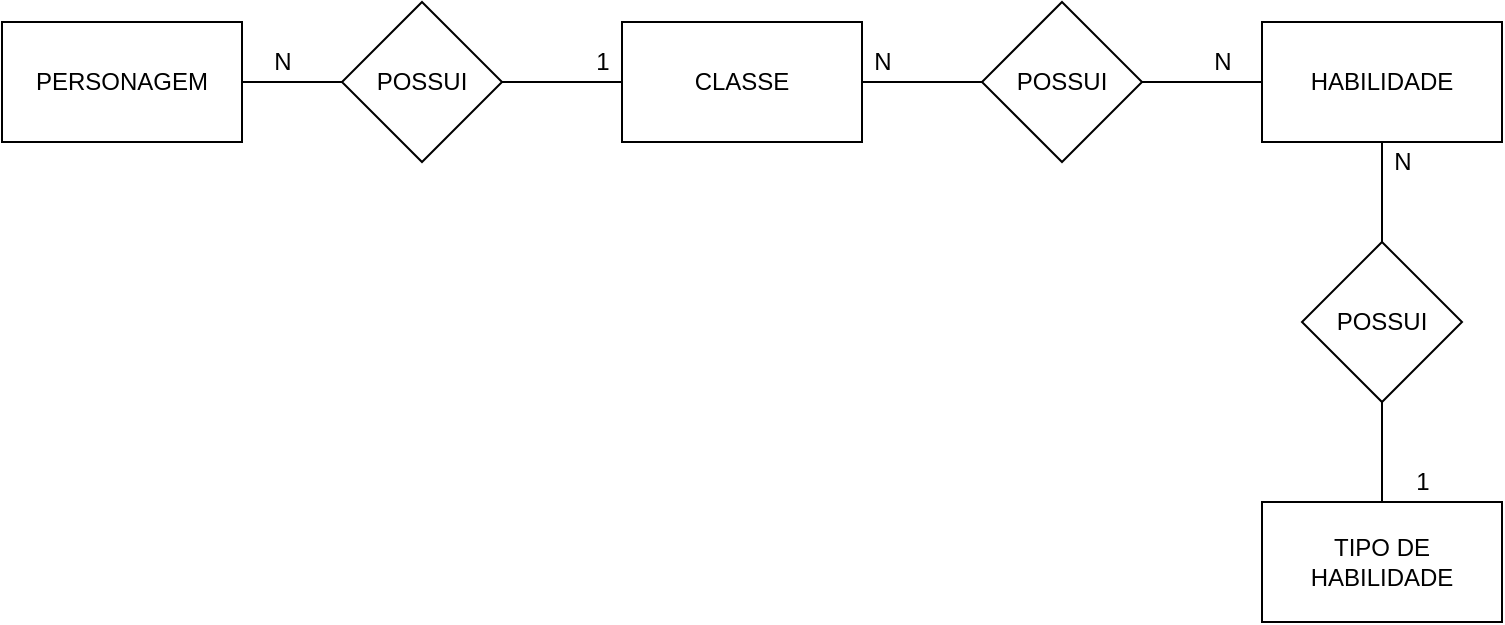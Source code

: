 <mxfile version="14.4.3" type="device" pages="2"><diagram id="C5RBs43oDa-KdzZeNtuy" name="CONCEITUAL"><mxGraphModel dx="868" dy="450" grid="1" gridSize="10" guides="1" tooltips="1" connect="1" arrows="1" fold="1" page="1" pageScale="1" pageWidth="827" pageHeight="1169" math="0" shadow="0"><root><mxCell id="WIyWlLk6GJQsqaUBKTNV-0"/><mxCell id="WIyWlLk6GJQsqaUBKTNV-1" parent="WIyWlLk6GJQsqaUBKTNV-0"/><mxCell id="GLQSY-69okALYlsO9jN9-7" value="" style="edgeStyle=orthogonalEdgeStyle;rounded=0;orthogonalLoop=1;jettySize=auto;html=1;endArrow=none;endFill=0;" parent="WIyWlLk6GJQsqaUBKTNV-1" source="GLQSY-69okALYlsO9jN9-0" target="GLQSY-69okALYlsO9jN9-4" edge="1"><mxGeometry relative="1" as="geometry"/></mxCell><mxCell id="GLQSY-69okALYlsO9jN9-0" value="PERSONAGEM" style="rounded=0;whiteSpace=wrap;html=1;" parent="WIyWlLk6GJQsqaUBKTNV-1" vertex="1"><mxGeometry x="30" y="150" width="120" height="60" as="geometry"/></mxCell><mxCell id="GLQSY-69okALYlsO9jN9-9" value="" style="edgeStyle=orthogonalEdgeStyle;rounded=0;orthogonalLoop=1;jettySize=auto;html=1;endArrow=none;endFill=0;" parent="WIyWlLk6GJQsqaUBKTNV-1" source="GLQSY-69okALYlsO9jN9-1" target="GLQSY-69okALYlsO9jN9-5" edge="1"><mxGeometry relative="1" as="geometry"/></mxCell><mxCell id="GLQSY-69okALYlsO9jN9-14" value="" style="edgeStyle=orthogonalEdgeStyle;rounded=0;orthogonalLoop=1;jettySize=auto;html=1;endArrow=none;endFill=0;" parent="WIyWlLk6GJQsqaUBKTNV-1" source="GLQSY-69okALYlsO9jN9-1" target="GLQSY-69okALYlsO9jN9-4" edge="1"><mxGeometry relative="1" as="geometry"/></mxCell><mxCell id="GLQSY-69okALYlsO9jN9-1" value="CLASSE" style="rounded=0;whiteSpace=wrap;html=1;" parent="WIyWlLk6GJQsqaUBKTNV-1" vertex="1"><mxGeometry x="340" y="150" width="120" height="60" as="geometry"/></mxCell><mxCell id="GLQSY-69okALYlsO9jN9-11" value="" style="edgeStyle=orthogonalEdgeStyle;rounded=0;orthogonalLoop=1;jettySize=auto;html=1;endArrow=none;endFill=0;" parent="WIyWlLk6GJQsqaUBKTNV-1" source="GLQSY-69okALYlsO9jN9-2" target="GLQSY-69okALYlsO9jN9-6" edge="1"><mxGeometry relative="1" as="geometry"/></mxCell><mxCell id="GLQSY-69okALYlsO9jN9-13" value="" style="edgeStyle=orthogonalEdgeStyle;rounded=0;orthogonalLoop=1;jettySize=auto;html=1;endArrow=none;endFill=0;" parent="WIyWlLk6GJQsqaUBKTNV-1" source="GLQSY-69okALYlsO9jN9-2" target="GLQSY-69okALYlsO9jN9-5" edge="1"><mxGeometry relative="1" as="geometry"/></mxCell><mxCell id="GLQSY-69okALYlsO9jN9-2" value="HABILIDADE" style="rounded=0;whiteSpace=wrap;html=1;" parent="WIyWlLk6GJQsqaUBKTNV-1" vertex="1"><mxGeometry x="660" y="150" width="120" height="60" as="geometry"/></mxCell><mxCell id="GLQSY-69okALYlsO9jN9-3" value="TIPO DE HABILIDADE" style="rounded=0;whiteSpace=wrap;html=1;" parent="WIyWlLk6GJQsqaUBKTNV-1" vertex="1"><mxGeometry x="660" y="390" width="120" height="60" as="geometry"/></mxCell><mxCell id="GLQSY-69okALYlsO9jN9-8" value="" style="edgeStyle=orthogonalEdgeStyle;rounded=0;orthogonalLoop=1;jettySize=auto;html=1;endArrow=none;endFill=0;" parent="WIyWlLk6GJQsqaUBKTNV-1" source="GLQSY-69okALYlsO9jN9-4" target="GLQSY-69okALYlsO9jN9-1" edge="1"><mxGeometry relative="1" as="geometry"/></mxCell><mxCell id="GLQSY-69okALYlsO9jN9-4" value="POSSUI" style="rhombus;whiteSpace=wrap;html=1;" parent="WIyWlLk6GJQsqaUBKTNV-1" vertex="1"><mxGeometry x="200" y="140" width="80" height="80" as="geometry"/></mxCell><mxCell id="GLQSY-69okALYlsO9jN9-10" value="" style="edgeStyle=orthogonalEdgeStyle;rounded=0;orthogonalLoop=1;jettySize=auto;html=1;endArrow=none;endFill=0;" parent="WIyWlLk6GJQsqaUBKTNV-1" source="GLQSY-69okALYlsO9jN9-5" target="GLQSY-69okALYlsO9jN9-2" edge="1"><mxGeometry relative="1" as="geometry"/></mxCell><mxCell id="GLQSY-69okALYlsO9jN9-5" value="POSSUI" style="rhombus;whiteSpace=wrap;html=1;" parent="WIyWlLk6GJQsqaUBKTNV-1" vertex="1"><mxGeometry x="520" y="140" width="80" height="80" as="geometry"/></mxCell><mxCell id="GLQSY-69okALYlsO9jN9-12" value="" style="edgeStyle=orthogonalEdgeStyle;rounded=0;orthogonalLoop=1;jettySize=auto;html=1;endArrow=none;endFill=0;" parent="WIyWlLk6GJQsqaUBKTNV-1" source="GLQSY-69okALYlsO9jN9-6" target="GLQSY-69okALYlsO9jN9-3" edge="1"><mxGeometry relative="1" as="geometry"/></mxCell><mxCell id="GLQSY-69okALYlsO9jN9-6" value="POSSUI" style="rhombus;whiteSpace=wrap;html=1;" parent="WIyWlLk6GJQsqaUBKTNV-1" vertex="1"><mxGeometry x="680" y="260" width="80" height="80" as="geometry"/></mxCell><mxCell id="GLQSY-69okALYlsO9jN9-15" value="1" style="text;html=1;align=center;verticalAlign=middle;resizable=0;points=[];autosize=1;" parent="WIyWlLk6GJQsqaUBKTNV-1" vertex="1"><mxGeometry x="320" y="160" width="20" height="20" as="geometry"/></mxCell><mxCell id="GLQSY-69okALYlsO9jN9-16" value="N" style="text;html=1;align=center;verticalAlign=middle;resizable=0;points=[];autosize=1;" parent="WIyWlLk6GJQsqaUBKTNV-1" vertex="1"><mxGeometry x="160" y="160" width="20" height="20" as="geometry"/></mxCell><mxCell id="GLQSY-69okALYlsO9jN9-17" value="N" style="text;html=1;align=center;verticalAlign=middle;resizable=0;points=[];autosize=1;" parent="WIyWlLk6GJQsqaUBKTNV-1" vertex="1"><mxGeometry x="630" y="160" width="20" height="20" as="geometry"/></mxCell><mxCell id="GLQSY-69okALYlsO9jN9-18" value="N" style="text;html=1;align=center;verticalAlign=middle;resizable=0;points=[];autosize=1;" parent="WIyWlLk6GJQsqaUBKTNV-1" vertex="1"><mxGeometry x="460" y="160" width="20" height="20" as="geometry"/></mxCell><mxCell id="GLQSY-69okALYlsO9jN9-19" value="1" style="text;html=1;align=center;verticalAlign=middle;resizable=0;points=[];autosize=1;" parent="WIyWlLk6GJQsqaUBKTNV-1" vertex="1"><mxGeometry x="730" y="370" width="20" height="20" as="geometry"/></mxCell><mxCell id="GLQSY-69okALYlsO9jN9-20" value="N" style="text;html=1;align=center;verticalAlign=middle;resizable=0;points=[];autosize=1;" parent="WIyWlLk6GJQsqaUBKTNV-1" vertex="1"><mxGeometry x="720" y="210" width="20" height="20" as="geometry"/></mxCell></root></mxGraphModel></diagram><diagram id="WKIS0yuslpTsisiAcvuG" name="LÓGICO"><mxGraphModel dx="868" dy="450" grid="1" gridSize="10" guides="1" tooltips="1" connect="1" arrows="1" fold="1" page="1" pageScale="1" pageWidth="827" pageHeight="1169" math="0" shadow="0"><root><mxCell id="n9AXtBQOD13HgWMbWW1g-0"/><mxCell id="n9AXtBQOD13HgWMbWW1g-1" parent="n9AXtBQOD13HgWMbWW1g-0"/><mxCell id="Ai52thHJ6l2-ML0YAARc-13" value="CLASSE" style="shape=table;startSize=30;container=1;collapsible=1;childLayout=tableLayout;fixedRows=1;rowLines=0;fontStyle=1;align=center;resizeLast=1;" parent="n9AXtBQOD13HgWMbWW1g-1" vertex="1"><mxGeometry x="310" y="100" width="180" height="90" as="geometry"/></mxCell><mxCell id="Ai52thHJ6l2-ML0YAARc-14" value="" style="shape=partialRectangle;collapsible=0;dropTarget=0;pointerEvents=0;fillColor=none;top=0;left=0;bottom=0;right=0;points=[[0,0.5],[1,0.5]];portConstraint=eastwest;" parent="Ai52thHJ6l2-ML0YAARc-13" vertex="1"><mxGeometry y="30" width="180" height="30" as="geometry"/></mxCell><mxCell id="Ai52thHJ6l2-ML0YAARc-15" value="PK" style="shape=partialRectangle;connectable=0;fillColor=none;top=0;left=0;bottom=0;right=0;fontStyle=1;overflow=hidden;" parent="Ai52thHJ6l2-ML0YAARc-14" vertex="1"><mxGeometry width="60" height="30" as="geometry"/></mxCell><mxCell id="Ai52thHJ6l2-ML0YAARc-16" value="IdClasse" style="shape=partialRectangle;connectable=0;fillColor=none;top=0;left=0;bottom=0;right=0;align=left;spacingLeft=6;fontStyle=5;overflow=hidden;" parent="Ai52thHJ6l2-ML0YAARc-14" vertex="1"><mxGeometry x="60" width="120" height="30" as="geometry"/></mxCell><mxCell id="Ai52thHJ6l2-ML0YAARc-20" value="" style="shape=partialRectangle;collapsible=0;dropTarget=0;pointerEvents=0;fillColor=none;top=0;left=0;bottom=0;right=0;points=[[0,0.5],[1,0.5]];portConstraint=eastwest;" parent="Ai52thHJ6l2-ML0YAARc-13" vertex="1"><mxGeometry y="60" width="180" height="30" as="geometry"/></mxCell><mxCell id="Ai52thHJ6l2-ML0YAARc-21" value="" style="shape=partialRectangle;connectable=0;fillColor=none;top=0;left=0;bottom=0;right=0;editable=1;overflow=hidden;" parent="Ai52thHJ6l2-ML0YAARc-20" vertex="1"><mxGeometry width="60" height="30" as="geometry"/></mxCell><mxCell id="Ai52thHJ6l2-ML0YAARc-22" value="Nome" style="shape=partialRectangle;connectable=0;fillColor=none;top=0;left=0;bottom=0;right=0;align=left;spacingLeft=6;overflow=hidden;" parent="Ai52thHJ6l2-ML0YAARc-20" vertex="1"><mxGeometry x="60" width="120" height="30" as="geometry"/></mxCell><mxCell id="EqRnVzTH-Mdjb_2Li19w-3" value="HABILIDADE" style="shape=table;startSize=30;container=1;collapsible=1;childLayout=tableLayout;fixedRows=1;rowLines=0;fontStyle=1;align=center;resizeLast=1;" parent="n9AXtBQOD13HgWMbWW1g-1" vertex="1"><mxGeometry x="350" y="420" width="180" height="120" as="geometry"/></mxCell><mxCell id="EqRnVzTH-Mdjb_2Li19w-4" value="" style="shape=partialRectangle;collapsible=0;dropTarget=0;pointerEvents=0;top=0;left=0;bottom=0;right=0;points=[[0,0.5],[1,0.5]];portConstraint=eastwest;fillColor=none;" parent="EqRnVzTH-Mdjb_2Li19w-3" vertex="1"><mxGeometry y="30" width="180" height="30" as="geometry"/></mxCell><mxCell id="EqRnVzTH-Mdjb_2Li19w-5" value="PK" style="shape=partialRectangle;connectable=0;fillColor=none;top=0;left=0;bottom=0;right=0;fontStyle=1;overflow=hidden;" parent="EqRnVzTH-Mdjb_2Li19w-4" vertex="1"><mxGeometry width="60" height="30" as="geometry"/></mxCell><mxCell id="EqRnVzTH-Mdjb_2Li19w-6" value="IdHabilidade" style="shape=partialRectangle;connectable=0;fillColor=none;top=0;left=0;bottom=0;right=0;align=left;spacingLeft=6;fontStyle=5;overflow=hidden;" parent="EqRnVzTH-Mdjb_2Li19w-4" vertex="1"><mxGeometry x="60" width="120" height="30" as="geometry"/></mxCell><mxCell id="rsUTNXjYRlTTE6WIf5sG-0" value="" style="shape=partialRectangle;collapsible=0;dropTarget=0;pointerEvents=0;top=0;left=0;bottom=0;right=0;points=[[0,0.5],[1,0.5]];portConstraint=eastwest;fillColor=none;" vertex="1" parent="EqRnVzTH-Mdjb_2Li19w-3"><mxGeometry y="60" width="180" height="30" as="geometry"/></mxCell><mxCell id="rsUTNXjYRlTTE6WIf5sG-1" value="FK" style="shape=partialRectangle;connectable=0;fillColor=none;top=0;left=0;bottom=0;right=0;fontStyle=1;overflow=hidden;" vertex="1" parent="rsUTNXjYRlTTE6WIf5sG-0"><mxGeometry width="60" height="30" as="geometry"/></mxCell><mxCell id="rsUTNXjYRlTTE6WIf5sG-2" value="IdTipoHab" style="shape=partialRectangle;connectable=0;fillColor=none;top=0;left=0;bottom=0;right=0;align=left;spacingLeft=6;fontStyle=5;overflow=hidden;" vertex="1" parent="rsUTNXjYRlTTE6WIf5sG-0"><mxGeometry x="60" width="120" height="30" as="geometry"/></mxCell><mxCell id="Qc-Gex1t7PRK1eiK1lr7-0" value="" style="shape=partialRectangle;collapsible=0;dropTarget=0;pointerEvents=0;fillColor=none;top=0;left=0;bottom=0;right=0;points=[[0,0.5],[1,0.5]];portConstraint=eastwest;" parent="EqRnVzTH-Mdjb_2Li19w-3" vertex="1"><mxGeometry y="90" width="180" height="30" as="geometry"/></mxCell><mxCell id="Qc-Gex1t7PRK1eiK1lr7-1" value="" style="shape=partialRectangle;connectable=0;fillColor=none;top=0;left=0;bottom=0;right=0;editable=1;overflow=hidden;" parent="Qc-Gex1t7PRK1eiK1lr7-0" vertex="1"><mxGeometry width="60" height="30" as="geometry"/></mxCell><mxCell id="Qc-Gex1t7PRK1eiK1lr7-2" value="Nome" style="shape=partialRectangle;connectable=0;fillColor=none;top=0;left=0;bottom=0;right=0;align=left;spacingLeft=6;overflow=hidden;" parent="Qc-Gex1t7PRK1eiK1lr7-0" vertex="1"><mxGeometry x="60" width="120" height="30" as="geometry"/></mxCell><mxCell id="Qc-Gex1t7PRK1eiK1lr7-4" value="Tipo de Habilidade " style="shape=table;startSize=30;container=1;collapsible=1;childLayout=tableLayout;fixedRows=1;rowLines=0;fontStyle=1;align=center;resizeLast=1;" parent="n9AXtBQOD13HgWMbWW1g-1" vertex="1"><mxGeometry x="60" y="410" width="180" height="100" as="geometry"/></mxCell><mxCell id="Qc-Gex1t7PRK1eiK1lr7-5" value="" style="shape=partialRectangle;collapsible=0;dropTarget=0;pointerEvents=0;fillColor=none;top=0;left=0;bottom=0;right=0;points=[[0,0.5],[1,0.5]];portConstraint=eastwest;" parent="Qc-Gex1t7PRK1eiK1lr7-4" vertex="1"><mxGeometry y="30" width="180" height="30" as="geometry"/></mxCell><mxCell id="Qc-Gex1t7PRK1eiK1lr7-6" value="PK" style="shape=partialRectangle;connectable=0;fillColor=none;top=0;left=0;bottom=0;right=0;fontStyle=1;overflow=hidden;" parent="Qc-Gex1t7PRK1eiK1lr7-5" vertex="1"><mxGeometry width="60" height="30" as="geometry"/></mxCell><mxCell id="Qc-Gex1t7PRK1eiK1lr7-7" value="IdTipoHab" style="shape=partialRectangle;connectable=0;fillColor=none;top=0;left=0;bottom=0;right=0;align=left;spacingLeft=6;fontStyle=5;overflow=hidden;" parent="Qc-Gex1t7PRK1eiK1lr7-5" vertex="1"><mxGeometry x="60" width="120" height="30" as="geometry"/></mxCell><mxCell id="Qc-Gex1t7PRK1eiK1lr7-17" value="" style="shape=partialRectangle;collapsible=0;dropTarget=0;pointerEvents=0;fillColor=none;top=0;left=0;bottom=0;right=0;points=[[0,0.5],[1,0.5]];portConstraint=eastwest;" parent="Qc-Gex1t7PRK1eiK1lr7-4" vertex="1"><mxGeometry y="60" width="180" height="30" as="geometry"/></mxCell><mxCell id="Qc-Gex1t7PRK1eiK1lr7-18" value="" style="shape=partialRectangle;connectable=0;fillColor=none;top=0;left=0;bottom=0;right=0;editable=1;overflow=hidden;" parent="Qc-Gex1t7PRK1eiK1lr7-17" vertex="1"><mxGeometry width="60" height="30" as="geometry"/></mxCell><mxCell id="Qc-Gex1t7PRK1eiK1lr7-19" value="Nome" style="shape=partialRectangle;connectable=0;fillColor=none;top=0;left=0;bottom=0;right=0;align=left;spacingLeft=6;overflow=hidden;" parent="Qc-Gex1t7PRK1eiK1lr7-17" vertex="1"><mxGeometry x="60" width="120" height="30" as="geometry"/></mxCell><mxCell id="lGzukhB0Hdi4kulG5xdm-0" value="INTERMEDIARIA" style="shape=table;startSize=30;container=1;collapsible=1;childLayout=tableLayout;fixedRows=1;rowLines=0;fontStyle=1;align=center;resizeLast=1;strokeColor=#000000;fillColor=none;" parent="n9AXtBQOD13HgWMbWW1g-1" vertex="1"><mxGeometry x="590" y="250" width="180" height="100" as="geometry"/></mxCell><mxCell id="lGzukhB0Hdi4kulG5xdm-1" value="" style="shape=partialRectangle;collapsible=0;dropTarget=0;pointerEvents=0;fillColor=none;top=0;left=0;bottom=0;right=0;points=[[0,0.5],[1,0.5]];portConstraint=eastwest;" parent="lGzukhB0Hdi4kulG5xdm-0" vertex="1"><mxGeometry y="30" width="180" height="30" as="geometry"/></mxCell><mxCell id="lGzukhB0Hdi4kulG5xdm-2" value="FK" style="shape=partialRectangle;connectable=0;fillColor=none;top=0;left=0;bottom=0;right=0;fontStyle=1;overflow=hidden;" parent="lGzukhB0Hdi4kulG5xdm-1" vertex="1"><mxGeometry width="60" height="30" as="geometry"/></mxCell><mxCell id="lGzukhB0Hdi4kulG5xdm-3" value="IdClasse" style="shape=partialRectangle;connectable=0;fillColor=none;top=0;left=0;bottom=0;right=0;align=left;spacingLeft=6;fontStyle=5;overflow=hidden;" parent="lGzukhB0Hdi4kulG5xdm-1" vertex="1"><mxGeometry x="60" width="120" height="30" as="geometry"/></mxCell><mxCell id="lGzukhB0Hdi4kulG5xdm-4" value="" style="shape=partialRectangle;collapsible=0;dropTarget=0;pointerEvents=0;fillColor=none;top=0;left=0;bottom=1;right=0;points=[[0,0.5],[1,0.5]];portConstraint=eastwest;strokeColor=none;" parent="lGzukhB0Hdi4kulG5xdm-0" vertex="1"><mxGeometry y="60" width="180" height="30" as="geometry"/></mxCell><mxCell id="lGzukhB0Hdi4kulG5xdm-5" value="FK" style="shape=partialRectangle;connectable=0;fillColor=none;top=0;left=0;bottom=0;right=0;fontStyle=1;overflow=hidden;" parent="lGzukhB0Hdi4kulG5xdm-4" vertex="1"><mxGeometry width="60" height="30" as="geometry"/></mxCell><mxCell id="lGzukhB0Hdi4kulG5xdm-6" value="IdHabilidade" style="shape=partialRectangle;connectable=0;fillColor=none;top=0;left=0;bottom=0;right=0;align=left;spacingLeft=6;fontStyle=5;overflow=hidden;" parent="lGzukhB0Hdi4kulG5xdm-4" vertex="1"><mxGeometry x="60" width="120" height="30" as="geometry"/></mxCell><mxCell id="lGzukhB0Hdi4kulG5xdm-13" value="PERSONAGEM" style="shape=table;startSize=30;container=1;collapsible=1;childLayout=tableLayout;fixedRows=1;rowLines=0;fontStyle=1;align=center;resizeLast=1;strokeColor=#000000;fillColor=none;" parent="n9AXtBQOD13HgWMbWW1g-1" vertex="1"><mxGeometry x="20" y="10" width="180" height="250" as="geometry"/></mxCell><mxCell id="lGzukhB0Hdi4kulG5xdm-14" value="" style="shape=partialRectangle;collapsible=0;dropTarget=0;pointerEvents=0;fillColor=none;top=0;left=0;bottom=0;right=0;points=[[0,0.5],[1,0.5]];portConstraint=eastwest;" parent="lGzukhB0Hdi4kulG5xdm-13" vertex="1"><mxGeometry y="30" width="180" height="30" as="geometry"/></mxCell><mxCell id="lGzukhB0Hdi4kulG5xdm-15" value="PK" style="shape=partialRectangle;connectable=0;fillColor=none;top=0;left=0;bottom=0;right=0;fontStyle=1;overflow=hidden;" parent="lGzukhB0Hdi4kulG5xdm-14" vertex="1"><mxGeometry width="60" height="30" as="geometry"/></mxCell><mxCell id="lGzukhB0Hdi4kulG5xdm-16" value="IDPERSONAGEM" style="shape=partialRectangle;connectable=0;fillColor=none;top=0;left=0;bottom=0;right=0;align=left;spacingLeft=6;fontStyle=5;overflow=hidden;" parent="lGzukhB0Hdi4kulG5xdm-14" vertex="1"><mxGeometry x="60" width="120" height="30" as="geometry"/></mxCell><mxCell id="lGzukhB0Hdi4kulG5xdm-17" value="" style="shape=partialRectangle;collapsible=0;dropTarget=0;pointerEvents=0;fillColor=none;top=0;left=0;bottom=1;right=0;points=[[0,0.5],[1,0.5]];portConstraint=eastwest;" parent="lGzukhB0Hdi4kulG5xdm-13" vertex="1"><mxGeometry y="60" width="180" height="30" as="geometry"/></mxCell><mxCell id="lGzukhB0Hdi4kulG5xdm-18" value="FK" style="shape=partialRectangle;connectable=0;fillColor=none;top=0;left=0;bottom=0;right=0;fontStyle=1;overflow=hidden;" parent="lGzukhB0Hdi4kulG5xdm-17" vertex="1"><mxGeometry width="60" height="30" as="geometry"/></mxCell><mxCell id="lGzukhB0Hdi4kulG5xdm-19" value="IDCLASSE" style="shape=partialRectangle;connectable=0;fillColor=none;top=0;left=0;bottom=0;right=0;align=left;spacingLeft=6;fontStyle=5;overflow=hidden;" parent="lGzukhB0Hdi4kulG5xdm-17" vertex="1"><mxGeometry x="60" width="120" height="30" as="geometry"/></mxCell><mxCell id="lGzukhB0Hdi4kulG5xdm-20" value="" style="shape=partialRectangle;collapsible=0;dropTarget=0;pointerEvents=0;fillColor=none;top=0;left=0;bottom=0;right=0;points=[[0,0.5],[1,0.5]];portConstraint=eastwest;" parent="lGzukhB0Hdi4kulG5xdm-13" vertex="1"><mxGeometry y="90" width="180" height="30" as="geometry"/></mxCell><mxCell id="lGzukhB0Hdi4kulG5xdm-21" value="" style="shape=partialRectangle;connectable=0;fillColor=none;top=0;left=0;bottom=0;right=0;editable=1;overflow=hidden;" parent="lGzukhB0Hdi4kulG5xdm-20" vertex="1"><mxGeometry width="60" height="30" as="geometry"/></mxCell><mxCell id="lGzukhB0Hdi4kulG5xdm-22" value="NOME" style="shape=partialRectangle;connectable=0;fillColor=none;top=0;left=0;bottom=0;right=0;align=left;spacingLeft=6;overflow=hidden;" parent="lGzukhB0Hdi4kulG5xdm-20" vertex="1"><mxGeometry x="60" width="120" height="30" as="geometry"/></mxCell><mxCell id="lGzukhB0Hdi4kulG5xdm-23" value="" style="shape=partialRectangle;collapsible=0;dropTarget=0;pointerEvents=0;fillColor=none;top=0;left=0;bottom=0;right=0;points=[[0,0.5],[1,0.5]];portConstraint=eastwest;" parent="lGzukhB0Hdi4kulG5xdm-13" vertex="1"><mxGeometry y="120" width="180" height="30" as="geometry"/></mxCell><mxCell id="lGzukhB0Hdi4kulG5xdm-24" value="" style="shape=partialRectangle;connectable=0;fillColor=none;top=0;left=0;bottom=0;right=0;editable=1;overflow=hidden;" parent="lGzukhB0Hdi4kulG5xdm-23" vertex="1"><mxGeometry width="60" height="30" as="geometry"/></mxCell><mxCell id="lGzukhB0Hdi4kulG5xdm-25" value="CAPMAXVIDA" style="shape=partialRectangle;connectable=0;fillColor=none;top=0;left=0;bottom=0;right=0;align=left;spacingLeft=6;overflow=hidden;" parent="lGzukhB0Hdi4kulG5xdm-23" vertex="1"><mxGeometry x="60" width="120" height="30" as="geometry"/></mxCell><mxCell id="lGzukhB0Hdi4kulG5xdm-26" value="" style="shape=partialRectangle;collapsible=0;dropTarget=0;pointerEvents=0;fillColor=none;top=0;left=0;bottom=0;right=0;points=[[0,0.5],[1,0.5]];portConstraint=eastwest;" parent="lGzukhB0Hdi4kulG5xdm-13" vertex="1"><mxGeometry y="150" width="180" height="30" as="geometry"/></mxCell><mxCell id="lGzukhB0Hdi4kulG5xdm-27" value="" style="shape=partialRectangle;connectable=0;fillColor=none;top=0;left=0;bottom=0;right=0;editable=1;overflow=hidden;" parent="lGzukhB0Hdi4kulG5xdm-26" vertex="1"><mxGeometry width="60" height="30" as="geometry"/></mxCell><mxCell id="lGzukhB0Hdi4kulG5xdm-28" value="CAPMAXMANA" style="shape=partialRectangle;connectable=0;fillColor=none;top=0;left=0;bottom=0;right=0;align=left;spacingLeft=6;overflow=hidden;" parent="lGzukhB0Hdi4kulG5xdm-26" vertex="1"><mxGeometry x="60" width="120" height="30" as="geometry"/></mxCell><mxCell id="lGzukhB0Hdi4kulG5xdm-29" value="" style="shape=partialRectangle;collapsible=0;dropTarget=0;pointerEvents=0;fillColor=none;top=0;left=0;bottom=0;right=0;points=[[0,0.5],[1,0.5]];portConstraint=eastwest;" parent="lGzukhB0Hdi4kulG5xdm-13" vertex="1"><mxGeometry y="180" width="180" height="30" as="geometry"/></mxCell><mxCell id="lGzukhB0Hdi4kulG5xdm-30" value="" style="shape=partialRectangle;connectable=0;fillColor=none;top=0;left=0;bottom=0;right=0;editable=1;overflow=hidden;" parent="lGzukhB0Hdi4kulG5xdm-29" vertex="1"><mxGeometry width="60" height="30" as="geometry"/></mxCell><mxCell id="lGzukhB0Hdi4kulG5xdm-31" value="DATA DE ATUALIZ" style="shape=partialRectangle;connectable=0;fillColor=none;top=0;left=0;bottom=0;right=0;align=left;spacingLeft=6;overflow=hidden;" parent="lGzukhB0Hdi4kulG5xdm-29" vertex="1"><mxGeometry x="60" width="120" height="30" as="geometry"/></mxCell><mxCell id="lGzukhB0Hdi4kulG5xdm-32" value="" style="shape=partialRectangle;collapsible=0;dropTarget=0;pointerEvents=0;fillColor=none;top=0;left=0;bottom=0;right=0;points=[[0,0.5],[1,0.5]];portConstraint=eastwest;" parent="lGzukhB0Hdi4kulG5xdm-13" vertex="1"><mxGeometry y="210" width="180" height="30" as="geometry"/></mxCell><mxCell id="lGzukhB0Hdi4kulG5xdm-33" value="" style="shape=partialRectangle;connectable=0;fillColor=none;top=0;left=0;bottom=0;right=0;editable=1;overflow=hidden;" parent="lGzukhB0Hdi4kulG5xdm-32" vertex="1"><mxGeometry width="60" height="30" as="geometry"/></mxCell><mxCell id="lGzukhB0Hdi4kulG5xdm-34" value="DATA DE  CRIAÇAO" style="shape=partialRectangle;connectable=0;fillColor=none;top=0;left=0;bottom=0;right=0;align=left;spacingLeft=6;overflow=hidden;" parent="lGzukhB0Hdi4kulG5xdm-32" vertex="1"><mxGeometry x="60" width="120" height="30" as="geometry"/></mxCell><mxCell id="oFjfOjHSCNc6UBkuyl9c-0" value="" style="edgeStyle=entityRelationEdgeStyle;fontSize=12;html=1;endArrow=ERoneToMany;exitX=1;exitY=0.5;exitDx=0;exitDy=0;entryX=0;entryY=0.5;entryDx=0;entryDy=0;" parent="n9AXtBQOD13HgWMbWW1g-1" target="Ai52thHJ6l2-ML0YAARc-14" edge="1" source="lGzukhB0Hdi4kulG5xdm-17"><mxGeometry width="100" height="100" relative="1" as="geometry"><mxPoint x="200" y="55" as="sourcePoint"/><mxPoint x="324" y="95" as="targetPoint"/></mxGeometry></mxCell><mxCell id="IkEcAB1jUw6tQ5KSrDbE-0" value="" style="edgeStyle=entityRelationEdgeStyle;fontSize=12;html=1;endArrow=ERoneToMany;" parent="n9AXtBQOD13HgWMbWW1g-1" source="Qc-Gex1t7PRK1eiK1lr7-5" target="rsUTNXjYRlTTE6WIf5sG-0" edge="1"><mxGeometry width="100" height="100" relative="1" as="geometry"><mxPoint x="280" y="510" as="sourcePoint"/><mxPoint x="300" y="450" as="targetPoint"/></mxGeometry></mxCell><mxCell id="ixmOuyk-CZJ_1bAgBOLj-0" value="" style="edgeStyle=entityRelationEdgeStyle;fontSize=12;html=1;endArrow=ERoneToMany;" edge="1" parent="n9AXtBQOD13HgWMbWW1g-1" source="Ai52thHJ6l2-ML0YAARc-14" target="lGzukhB0Hdi4kulG5xdm-1"><mxGeometry width="100" height="100" relative="1" as="geometry"><mxPoint x="360" y="280" as="sourcePoint"/><mxPoint x="460" y="180" as="targetPoint"/></mxGeometry></mxCell><mxCell id="ixmOuyk-CZJ_1bAgBOLj-1" value="" style="edgeStyle=entityRelationEdgeStyle;fontSize=12;html=1;endArrow=ERoneToMany;exitX=1;exitY=0.5;exitDx=0;exitDy=0;" edge="1" parent="n9AXtBQOD13HgWMbWW1g-1" source="EqRnVzTH-Mdjb_2Li19w-4" target="lGzukhB0Hdi4kulG5xdm-4"><mxGeometry width="100" height="100" relative="1" as="geometry"><mxPoint x="360" y="280" as="sourcePoint"/><mxPoint x="460" y="180" as="targetPoint"/></mxGeometry></mxCell></root></mxGraphModel></diagram></mxfile>